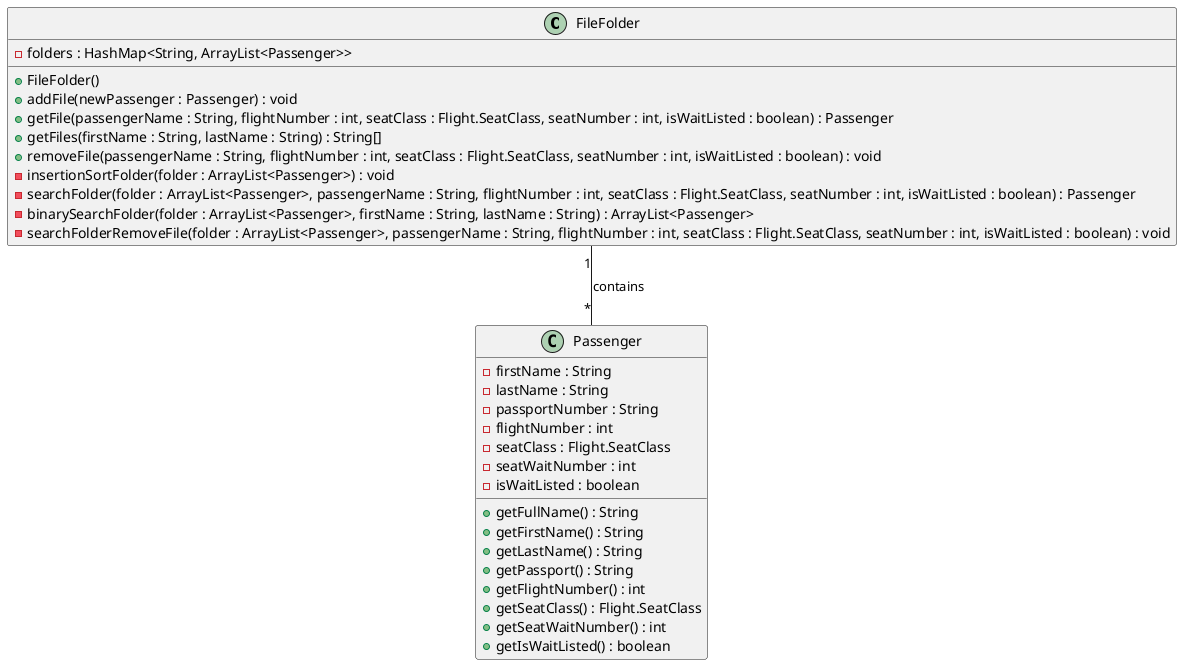 @startuml FileFolderClassDiagram

class FileFolder {
    -folders : HashMap<String, ArrayList<Passenger>>
    +FileFolder()
    +addFile(newPassenger : Passenger) : void
    +getFile(passengerName : String, flightNumber : int, seatClass : Flight.SeatClass, seatNumber : int, isWaitListed : boolean) : Passenger
    +getFiles(firstName : String, lastName : String) : String[]
    +removeFile(passengerName : String, flightNumber : int, seatClass : Flight.SeatClass, seatNumber : int, isWaitListed : boolean) : void
    -insertionSortFolder(folder : ArrayList<Passenger>) : void
    -searchFolder(folder : ArrayList<Passenger>, passengerName : String, flightNumber : int, seatClass : Flight.SeatClass, seatNumber : int, isWaitListed : boolean) : Passenger
    -binarySearchFolder(folder : ArrayList<Passenger>, firstName : String, lastName : String) : ArrayList<Passenger>
    -searchFolderRemoveFile(folder : ArrayList<Passenger>, passengerName : String, flightNumber : int, seatClass : Flight.SeatClass, seatNumber : int, isWaitListed : boolean) : void
}

class Passenger {
    -firstName : String
    -lastName : String
    -passportNumber : String
    -flightNumber : int
    -seatClass : Flight.SeatClass
    -seatWaitNumber : int
    -isWaitListed : boolean
    +getFullName() : String
    +getFirstName() : String
    +getLastName() : String
    +getPassport() : String
    +getFlightNumber() : int
    +getSeatClass() : Flight.SeatClass
    +getSeatWaitNumber() : int
    +getIsWaitListed() : boolean
}

FileFolder "1" -- "*" Passenger : contains

@enduml

